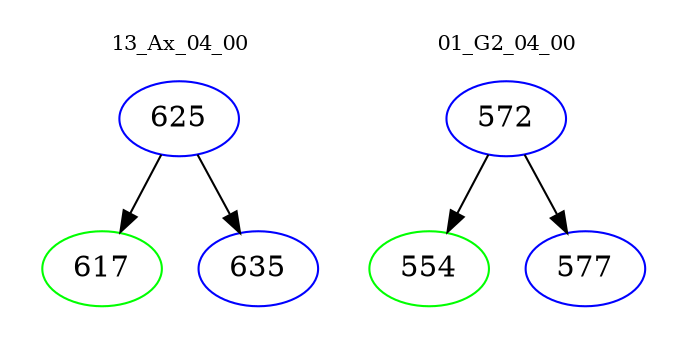 digraph{
subgraph cluster_0 {
color = white
label = "13_Ax_04_00";
fontsize=10;
T0_625 [label="625", color="blue"]
T0_625 -> T0_617 [color="black"]
T0_617 [label="617", color="green"]
T0_625 -> T0_635 [color="black"]
T0_635 [label="635", color="blue"]
}
subgraph cluster_1 {
color = white
label = "01_G2_04_00";
fontsize=10;
T1_572 [label="572", color="blue"]
T1_572 -> T1_554 [color="black"]
T1_554 [label="554", color="green"]
T1_572 -> T1_577 [color="black"]
T1_577 [label="577", color="blue"]
}
}
